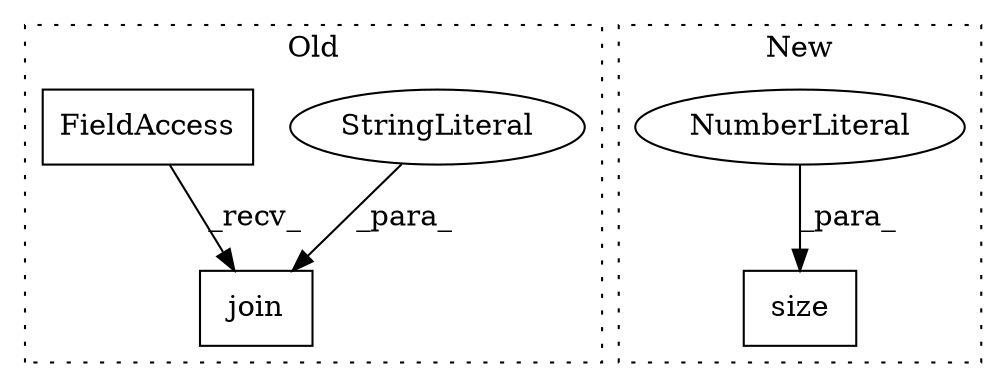 digraph G {
subgraph cluster0 {
1 [label="join" a="32" s="1062,1089" l="5,1" shape="box"];
3 [label="StringLiteral" a="45" s="1077" l="12" shape="ellipse"];
4 [label="FieldAccess" a="22" s="1054" l="7" shape="box"];
label = "Old";
style="dotted";
}
subgraph cluster1 {
2 [label="size" a="32" s="821,827" l="5,1" shape="box"];
5 [label="NumberLiteral" a="34" s="826" l="1" shape="ellipse"];
label = "New";
style="dotted";
}
3 -> 1 [label="_para_"];
4 -> 1 [label="_recv_"];
5 -> 2 [label="_para_"];
}